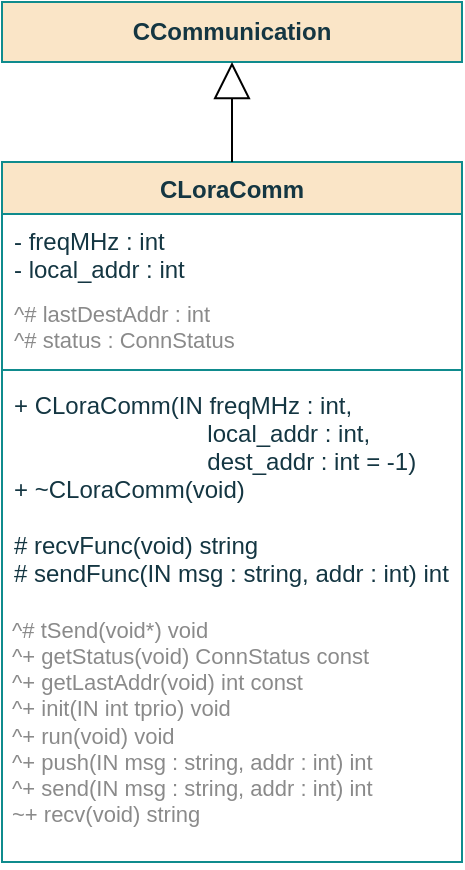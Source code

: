 <mxfile version="16.0.2" type="github" pages="4">
  <diagram id="fWEu4t-EW_wei3MwVTip" name="Class">
    <mxGraphModel dx="771" dy="437" grid="1" gridSize="10" guides="1" tooltips="1" connect="1" arrows="1" fold="1" page="1" pageScale="1" pageWidth="850" pageHeight="1100" math="0" shadow="0">
      <root>
        <mxCell id="0" />
        <mxCell id="1" parent="0" />
        <mxCell id="c93XpwLS8CslaClu3LFZ-1" value="CLoraComm" style="swimlane;fontStyle=1;align=center;verticalAlign=top;childLayout=stackLayout;horizontal=1;startSize=26;horizontalStack=0;resizeParent=1;resizeParentMax=0;resizeLast=0;collapsible=1;marginBottom=0;fillColor=#FAE5C7;strokeColor=#0F8B8D;fontColor=#143642;" parent="1" vertex="1">
          <mxGeometry x="310" y="160" width="230" height="350" as="geometry" />
        </mxCell>
        <mxCell id="c93XpwLS8CslaClu3LFZ-2" value="- freqMHz : int&#xa;- local_addr : int&#xa;&#xa;&#xa;&#xa;&#xa;&#xa;" style="text;strokeColor=none;fillColor=none;align=left;verticalAlign=top;spacingLeft=4;spacingRight=4;overflow=hidden;rotatable=0;points=[[0,0.5],[1,0.5]];portConstraint=eastwest;fontColor=#143642;" parent="c93XpwLS8CslaClu3LFZ-1" vertex="1">
          <mxGeometry y="26" width="230" height="74" as="geometry" />
        </mxCell>
        <mxCell id="c93XpwLS8CslaClu3LFZ-3" value="" style="line;strokeWidth=1;fillColor=none;align=left;verticalAlign=middle;spacingTop=-1;spacingLeft=3;spacingRight=3;rotatable=0;labelPosition=right;points=[];portConstraint=eastwest;labelBackgroundColor=#DAD2D8;strokeColor=#0F8B8D;fontColor=#143642;" parent="c93XpwLS8CslaClu3LFZ-1" vertex="1">
          <mxGeometry y="100" width="230" height="8" as="geometry" />
        </mxCell>
        <mxCell id="c93XpwLS8CslaClu3LFZ-4" value="+ CLoraComm(IN freqMHz : int,&#xa;                             local_addr : int,&#xa;                             dest_addr : int = -1)&#xa;+ ~CLoraComm(void)&#xa;&#xa;# recvFunc(void) string&#xa;# sendFunc(IN msg : string, addr : int) int &#xa;&#xa;&#xa;&#xa;" style="text;strokeColor=none;fillColor=none;align=left;verticalAlign=top;spacingLeft=4;spacingRight=4;overflow=hidden;rotatable=0;points=[[0,0.5],[1,0.5]];portConstraint=eastwest;fontColor=#143642;" parent="c93XpwLS8CslaClu3LFZ-1" vertex="1">
          <mxGeometry y="108" width="230" height="242" as="geometry" />
        </mxCell>
        <mxCell id="QjQafICjfFNIdCcySg0X-1" value="CCommunication" style="rounded=0;whiteSpace=wrap;html=1;sketch=0;fontColor=#143642;strokeColor=#0F8B8D;fillColor=#FAE5C7;fontStyle=1" parent="1" vertex="1">
          <mxGeometry x="310" y="80" width="230" height="30" as="geometry" />
        </mxCell>
        <mxCell id="QjQafICjfFNIdCcySg0X-2" value="" style="endArrow=block;endSize=16;endFill=0;html=1;rounded=0;exitX=0.5;exitY=0;exitDx=0;exitDy=0;entryX=0.5;entryY=1;entryDx=0;entryDy=0;" parent="1" source="c93XpwLS8CslaClu3LFZ-1" target="QjQafICjfFNIdCcySg0X-1" edge="1">
          <mxGeometry width="160" relative="1" as="geometry">
            <mxPoint x="510" y="174.76" as="sourcePoint" />
            <mxPoint x="600" y="175" as="targetPoint" />
          </mxGeometry>
        </mxCell>
        <mxCell id="4q7A1GU3DQohU1U9Y9Zb-1" value="&lt;div style=&quot;font-size: 11px&quot;&gt;&lt;font style=&quot;font-size: 11px&quot; color=&quot;#8A8A8A&quot;&gt;^# tSend(void*) void&lt;br&gt;&lt;/font&gt;&lt;/div&gt;&lt;font color=&quot;#8A8A8A&quot;&gt;^+ getStatus(void) ConnStatus const&lt;br&gt;^+ getLastAddr(void) int const&lt;br&gt;^+ init(IN int tprio) void&lt;br&gt;^+ run(void) void&lt;br&gt;^+ push(IN msg : string, addr : int) int&lt;br&gt;^+ send(IN msg : string, addr : int) int&lt;br&gt;~+ recv(void) string&lt;/font&gt;&lt;font style=&quot;font-size: 11px&quot; color=&quot;#8A8A8A&quot;&gt;&lt;/font&gt;" style="text;html=1;align=left;verticalAlign=middle;resizable=0;points=[];autosize=1;strokeColor=none;fillColor=none;opacity=10;fontSize=11;" parent="1" vertex="1">
          <mxGeometry x="313" y="380" width="210" height="120" as="geometry" />
        </mxCell>
        <mxCell id="p3pLkMQFLFGtmMH7MZTp-1" value="&lt;br&gt;&lt;div&gt;&lt;font style=&quot;font-size: 11px&quot; color=&quot;#8A8A8A&quot;&gt;^# lastDestAddr : int&lt;br&gt;&lt;/font&gt;&lt;/div&gt;&lt;div&gt;&lt;font style=&quot;font-size: 11px&quot; color=&quot;#8A8A8A&quot;&gt;^# status : ConnStatus&lt;br&gt;&lt;/font&gt;&lt;/div&gt;" style="text;html=1;align=left;verticalAlign=middle;resizable=0;points=[];autosize=1;strokeColor=none;fillColor=none;opacity=10;fontSize=11;" parent="1" vertex="1">
          <mxGeometry x="314" y="211" width="140" height="50" as="geometry" />
        </mxCell>
      </root>
    </mxGraphModel>
  </diagram>
  <diagram id="54gmfY9uxFaU0y4bCuxx" name="Constructor">
    <mxGraphModel dx="931" dy="527" grid="1" gridSize="10" guides="1" tooltips="1" connect="1" arrows="1" fold="1" page="1" pageScale="1" pageWidth="850" pageHeight="1100" math="0" shadow="0">
      <root>
        <mxCell id="YE7-BCoIbk_1VqUBDQ1K-0" />
        <mxCell id="YE7-BCoIbk_1VqUBDQ1K-1" parent="YE7-BCoIbk_1VqUBDQ1K-0" />
        <mxCell id="YE7-BCoIbk_1VqUBDQ1K-2" style="edgeStyle=orthogonalEdgeStyle;curved=0;rounded=1;sketch=0;orthogonalLoop=1;jettySize=auto;html=1;exitX=0.5;exitY=1;exitDx=0;exitDy=0;entryX=0.5;entryY=0;entryDx=0;entryDy=0;fontColor=#143642;strokeColor=#A8201A;fillColor=#FAE5C7;" parent="YE7-BCoIbk_1VqUBDQ1K-1" source="YE7-BCoIbk_1VqUBDQ1K-3" edge="1">
          <mxGeometry relative="1" as="geometry">
            <mxPoint x="516.52" y="160" as="targetPoint" />
          </mxGeometry>
        </mxCell>
        <mxCell id="YE7-BCoIbk_1VqUBDQ1K-3" value="&lt;div&gt;CLoraComm&lt;/div&gt;&lt;div&gt;&lt;br&gt;&lt;/div&gt;&lt;div&gt;IN: &lt;span style=&quot;font-weight: normal&quot;&gt;&lt;i&gt;freq, local_addr, dest_addr&lt;/i&gt;&lt;/span&gt;&lt;br&gt;&lt;/div&gt;" style="ellipse;whiteSpace=wrap;html=1;fillColor=#FAE5C7;strokeColor=#0F8B8D;fontColor=#143642;fontStyle=1" parent="YE7-BCoIbk_1VqUBDQ1K-1" vertex="1">
          <mxGeometry x="453.52" y="50" width="125.5" height="70" as="geometry" />
        </mxCell>
        <mxCell id="YE7-BCoIbk_1VqUBDQ1K-4" value="end" style="ellipse;whiteSpace=wrap;html=1;fillColor=#FAE5C7;strokeColor=#0F8B8D;fontColor=#143642;fontStyle=1" parent="YE7-BCoIbk_1VqUBDQ1K-1" vertex="1">
          <mxGeometry x="491" y="560" width="48" height="30" as="geometry" />
        </mxCell>
        <mxCell id="YE7-BCoIbk_1VqUBDQ1K-5" style="edgeStyle=orthogonalEdgeStyle;rounded=1;orthogonalLoop=1;jettySize=auto;html=1;exitX=0.5;exitY=1;exitDx=0;exitDy=0;entryX=0.5;entryY=0;entryDx=0;entryDy=0;fontSize=11;strokeColor=#A8201A;" parent="YE7-BCoIbk_1VqUBDQ1K-1" source="YE7-BCoIbk_1VqUBDQ1K-6" target="YE7-BCoIbk_1VqUBDQ1K-11" edge="1">
          <mxGeometry relative="1" as="geometry" />
        </mxCell>
        <mxCell id="YE7-BCoIbk_1VqUBDQ1K-6" value="LoraBegin(&lt;i&gt;&lt;span style=&quot;font-weight: normal&quot;&gt;freq&lt;/span&gt;&lt;/i&gt;)" style="shape=process;whiteSpace=wrap;html=1;backgroundOutline=1;rounded=0;sketch=0;fontColor=#143642;strokeColor=#0F8B8D;fillColor=#FAE5C7;fontStyle=1" parent="YE7-BCoIbk_1VqUBDQ1K-1" vertex="1">
          <mxGeometry x="434.68" y="330" width="160.64" height="30" as="geometry" />
        </mxCell>
        <mxCell id="YE7-BCoIbk_1VqUBDQ1K-7" style="edgeStyle=orthogonalEdgeStyle;rounded=1;orthogonalLoop=1;jettySize=auto;html=1;fontSize=11;strokeColor=#A8201A;startArrow=none;" parent="YE7-BCoIbk_1VqUBDQ1K-1" edge="1">
          <mxGeometry relative="1" as="geometry">
            <mxPoint x="519.48" y="300.0" as="targetPoint" />
            <Array as="points">
              <mxPoint x="684.48" y="300" />
            </Array>
            <mxPoint x="685" y="340" as="sourcePoint" />
          </mxGeometry>
        </mxCell>
        <mxCell id="YE7-BCoIbk_1VqUBDQ1K-8" style="edgeStyle=orthogonalEdgeStyle;rounded=1;orthogonalLoop=1;jettySize=auto;html=1;exitX=1;exitY=0.5;exitDx=0;exitDy=0;entryX=0.5;entryY=1;entryDx=0;entryDy=0;fontSize=11;strokeColor=#A8201A;" parent="YE7-BCoIbk_1VqUBDQ1K-1" source="YE7-BCoIbk_1VqUBDQ1K-11" target="bH7hWhNahAo54aLvGXgK-0" edge="1">
          <mxGeometry relative="1" as="geometry" />
        </mxCell>
        <mxCell id="YE7-BCoIbk_1VqUBDQ1K-9" value="No" style="edgeLabel;html=1;align=center;verticalAlign=middle;resizable=0;points=[];fontSize=11;" parent="YE7-BCoIbk_1VqUBDQ1K-8" vertex="1" connectable="0">
          <mxGeometry x="-0.9" y="-2" relative="1" as="geometry">
            <mxPoint as="offset" />
          </mxGeometry>
        </mxCell>
        <mxCell id="YE7-BCoIbk_1VqUBDQ1K-10" style="edgeStyle=orthogonalEdgeStyle;rounded=1;orthogonalLoop=1;jettySize=auto;html=1;exitX=0;exitY=0.5;exitDx=0;exitDy=0;strokeColor=#A8201A;entryX=0.5;entryY=0;entryDx=0;entryDy=0;" parent="YE7-BCoIbk_1VqUBDQ1K-1" source="YE7-BCoIbk_1VqUBDQ1K-11" edge="1" target="Cegc4bRx0cS60RdjWEaH-2">
          <mxGeometry relative="1" as="geometry">
            <mxPoint x="510.05" y="533" as="targetPoint" />
          </mxGeometry>
        </mxCell>
        <mxCell id="Cegc4bRx0cS60RdjWEaH-0" value="Yes" style="edgeLabel;html=1;align=center;verticalAlign=middle;resizable=0;points=[];" parent="YE7-BCoIbk_1VqUBDQ1K-10" vertex="1" connectable="0">
          <mxGeometry x="-0.814" y="3" relative="1" as="geometry">
            <mxPoint as="offset" />
          </mxGeometry>
        </mxCell>
        <mxCell id="YE7-BCoIbk_1VqUBDQ1K-11" value="&lt;div&gt;Lora&lt;/div&gt;&lt;div&gt;Initialized ?&lt;/div&gt;" style="rhombus;whiteSpace=wrap;html=1;rounded=0;sketch=0;fontColor=#143642;strokeColor=#0F8B8D;fillColor=#FAE5C7;" parent="YE7-BCoIbk_1VqUBDQ1K-1" vertex="1">
          <mxGeometry x="466.0" y="380" width="98" height="90" as="geometry" />
        </mxCell>
        <mxCell id="YE7-BCoIbk_1VqUBDQ1K-12" style="edgeStyle=orthogonalEdgeStyle;rounded=1;orthogonalLoop=1;jettySize=auto;html=1;exitX=0.5;exitY=1;exitDx=0;exitDy=0;entryX=0.5;entryY=0;entryDx=0;entryDy=0;fontSize=11;strokeColor=#A8201A;startArrow=none;" parent="YE7-BCoIbk_1VqUBDQ1K-1" source="YE7-BCoIbk_1VqUBDQ1K-15" target="YE7-BCoIbk_1VqUBDQ1K-6" edge="1">
          <mxGeometry relative="1" as="geometry" />
        </mxCell>
        <mxCell id="YE7-BCoIbk_1VqUBDQ1K-13" style="edgeStyle=orthogonalEdgeStyle;rounded=1;orthogonalLoop=1;jettySize=auto;html=1;exitX=0.5;exitY=1;exitDx=0;exitDy=0;entryX=0.5;entryY=0;entryDx=0;entryDy=0;strokeColor=#A8201A;" parent="YE7-BCoIbk_1VqUBDQ1K-1" source="YE7-BCoIbk_1VqUBDQ1K-14" target="YE7-BCoIbk_1VqUBDQ1K-15" edge="1">
          <mxGeometry relative="1" as="geometry" />
        </mxCell>
        <mxCell id="YE7-BCoIbk_1VqUBDQ1K-14" value="ConfigPins" style="shape=process;whiteSpace=wrap;html=1;backgroundOutline=1;rounded=0;sketch=0;fontColor=#143642;strokeColor=#0F8B8D;fillColor=#FAE5C7;fontStyle=1" parent="YE7-BCoIbk_1VqUBDQ1K-1" vertex="1">
          <mxGeometry x="440" y="240" width="150" height="30" as="geometry" />
        </mxCell>
        <mxCell id="YE7-BCoIbk_1VqUBDQ1K-15" value="" style="ellipse;whiteSpace=wrap;html=1;aspect=fixed;rounded=0;sketch=0;fontColor=#143642;strokeColor=#0F8B8D;fillColor=#FAE5C7;" parent="YE7-BCoIbk_1VqUBDQ1K-1" vertex="1">
          <mxGeometry x="505" y="290" width="20" height="20" as="geometry" />
        </mxCell>
        <mxCell id="YE7-BCoIbk_1VqUBDQ1K-16" value="&lt;b&gt;Log&lt;/b&gt; connection error" style="rounded=0;whiteSpace=wrap;html=1;sketch=0;fontColor=#143642;strokeColor=#0F8B8D;fillColor=#FAE5C7;" parent="YE7-BCoIbk_1VqUBDQ1K-1" vertex="1">
          <mxGeometry x="624.58" y="310" width="120.05" height="37" as="geometry" />
        </mxCell>
        <mxCell id="Cegc4bRx0cS60RdjWEaH-3" style="edgeStyle=orthogonalEdgeStyle;rounded=1;orthogonalLoop=1;jettySize=auto;html=1;exitX=0.5;exitY=1;exitDx=0;exitDy=0;entryX=0.5;entryY=0;entryDx=0;entryDy=0;strokeColor=#A8201A;" parent="YE7-BCoIbk_1VqUBDQ1K-1" source="Cegc4bRx0cS60RdjWEaH-2" target="YE7-BCoIbk_1VqUBDQ1K-4" edge="1">
          <mxGeometry relative="1" as="geometry" />
        </mxCell>
        <mxCell id="Cegc4bRx0cS60RdjWEaH-2" value="&lt;i&gt;status&lt;/i&gt; &amp;lt;- ONLINE" style="rounded=0;whiteSpace=wrap;html=1;sketch=0;fontColor=#143642;strokeColor=#0F8B8D;fillColor=#FAE5C7;" parent="YE7-BCoIbk_1VqUBDQ1K-1" vertex="1">
          <mxGeometry x="441.27" y="510" width="150" height="30" as="geometry" />
        </mxCell>
        <mxCell id="bH7hWhNahAo54aLvGXgK-1" style="edgeStyle=orthogonalEdgeStyle;rounded=1;orthogonalLoop=1;jettySize=auto;html=1;exitX=0.5;exitY=0;exitDx=0;exitDy=0;entryX=0.5;entryY=1;entryDx=0;entryDy=0;strokeColor=#A8201A;" parent="YE7-BCoIbk_1VqUBDQ1K-1" source="bH7hWhNahAo54aLvGXgK-0" target="YE7-BCoIbk_1VqUBDQ1K-16" edge="1">
          <mxGeometry relative="1" as="geometry" />
        </mxCell>
        <mxCell id="bH7hWhNahAo54aLvGXgK-0" value="&lt;i&gt;status&lt;/i&gt; &amp;lt;- ERROR" style="rounded=0;whiteSpace=wrap;html=1;sketch=0;fontColor=#143642;strokeColor=#0F8B8D;fillColor=#FAE5C7;" parent="YE7-BCoIbk_1VqUBDQ1K-1" vertex="1">
          <mxGeometry x="624.58" y="370" width="120" height="30" as="geometry" />
        </mxCell>
        <mxCell id="1Pd6ryFM5ZYYPO_9ZRgA-0" style="edgeStyle=orthogonalEdgeStyle;rounded=1;orthogonalLoop=1;jettySize=auto;html=1;exitX=0.5;exitY=1;exitDx=0;exitDy=0;entryX=0.5;entryY=0;entryDx=0;entryDy=0;strokeColor=#A8201A;" edge="1" parent="YE7-BCoIbk_1VqUBDQ1K-1" source="wl7kxvboMgfMHla-m3ZZ-0" target="YE7-BCoIbk_1VqUBDQ1K-14">
          <mxGeometry relative="1" as="geometry" />
        </mxCell>
        <mxCell id="wl7kxvboMgfMHla-m3ZZ-0" value="&lt;div&gt;freqMHz &amp;lt;- freq&lt;/div&gt;&lt;div&gt;(this)local_addr &amp;lt;- local_addr&lt;/div&gt;&lt;div&gt;lastDestAddr &amp;lt;- dest_addr&lt;br&gt;&lt;/div&gt;" style="rounded=0;whiteSpace=wrap;html=1;sketch=0;fontColor=#143642;strokeColor=#0F8B8D;fillColor=#FAE5C7;fontStyle=2" vertex="1" parent="YE7-BCoIbk_1VqUBDQ1K-1">
          <mxGeometry x="426.27" y="160" width="173.73" height="60" as="geometry" />
        </mxCell>
      </root>
    </mxGraphModel>
  </diagram>
  <diagram id="0hnrLzMrPIrvC21Ddi-R" name="recvFunc">
    <mxGraphModel dx="1350" dy="764" grid="1" gridSize="10" guides="1" tooltips="1" connect="1" arrows="1" fold="1" page="1" pageScale="1" pageWidth="850" pageHeight="1100" math="0" shadow="0">
      <root>
        <mxCell id="DOHKxH0JR9qbzWTHp2MG-0" />
        <mxCell id="DOHKxH0JR9qbzWTHp2MG-1" parent="DOHKxH0JR9qbzWTHp2MG-0" />
        <mxCell id="e-vAVZq-TQv7bJ1IQasg-0" style="edgeStyle=orthogonalEdgeStyle;curved=0;rounded=1;sketch=0;orthogonalLoop=1;jettySize=auto;html=1;exitX=0.5;exitY=1;exitDx=0;exitDy=0;entryX=0.5;entryY=0;entryDx=0;entryDy=0;fontColor=#143642;strokeColor=#A8201A;fillColor=#FAE5C7;" parent="DOHKxH0JR9qbzWTHp2MG-1" source="e-vAVZq-TQv7bJ1IQasg-1" edge="1">
          <mxGeometry relative="1" as="geometry">
            <mxPoint x="425.37" y="170" as="targetPoint" />
          </mxGeometry>
        </mxCell>
        <mxCell id="e-vAVZq-TQv7bJ1IQasg-1" value="&lt;div&gt;RecvFunc&lt;/div&gt;&lt;div&gt;&lt;br&gt;&lt;/div&gt;&lt;div&gt;OUT: &lt;span style=&quot;font-weight: normal&quot;&gt;&lt;i&gt;message&lt;/i&gt;&lt;/span&gt;&lt;br&gt;&lt;/div&gt;" style="ellipse;whiteSpace=wrap;html=1;fillColor=#FAE5C7;strokeColor=#0F8B8D;fontColor=#143642;fontStyle=1" parent="DOHKxH0JR9qbzWTHp2MG-1" vertex="1">
          <mxGeometry x="362.37" y="70" width="125.5" height="60" as="geometry" />
        </mxCell>
        <mxCell id="e-vAVZq-TQv7bJ1IQasg-4" value="Returns &lt;i&gt;message&lt;/i&gt;" style="edgeStyle=orthogonalEdgeStyle;curved=0;rounded=1;sketch=0;orthogonalLoop=1;jettySize=auto;html=1;fontColor=#143642;strokeColor=#A8201A;fillColor=#FAE5C7;entryX=0.5;entryY=0;entryDx=0;entryDy=0;exitX=0.5;exitY=1;exitDx=0;exitDy=0;" parent="DOHKxH0JR9qbzWTHp2MG-1" source="e-vAVZq-TQv7bJ1IQasg-7" target="e-vAVZq-TQv7bJ1IQasg-8" edge="1">
          <mxGeometry relative="1" as="geometry">
            <mxPoint x="425.25" y="270.0" as="sourcePoint" />
            <mxPoint x="425" y="320" as="targetPoint" />
          </mxGeometry>
        </mxCell>
        <mxCell id="e-vAVZq-TQv7bJ1IQasg-7" value="&lt;b&gt;LoraReceive(&lt;/b&gt;&lt;i&gt;local_addr&lt;/i&gt;&lt;b&gt;)&lt;/b&gt;" style="shape=process;whiteSpace=wrap;html=1;backgroundOutline=1;rounded=0;sketch=0;fontColor=#143642;strokeColor=#0F8B8D;fillColor=#FAE5C7;" parent="DOHKxH0JR9qbzWTHp2MG-1" vertex="1">
          <mxGeometry x="330.13" y="170" width="190" height="40" as="geometry" />
        </mxCell>
        <mxCell id="e-vAVZq-TQv7bJ1IQasg-8" value="End" style="ellipse;whiteSpace=wrap;html=1;fillColor=#FAE5C7;strokeColor=#0F8B8D;fontColor=#143642;fontStyle=1" parent="DOHKxH0JR9qbzWTHp2MG-1" vertex="1">
          <mxGeometry x="396" y="260" width="58.25" height="40" as="geometry" />
        </mxCell>
      </root>
    </mxGraphModel>
  </diagram>
  <diagram id="gWrtyDDD40syY5j1oNSI" name="sendFunc">
    <mxGraphModel dx="540" dy="306" grid="1" gridSize="10" guides="1" tooltips="1" connect="1" arrows="1" fold="1" page="1" pageScale="1" pageWidth="850" pageHeight="1100" math="0" shadow="0">
      <root>
        <mxCell id="RDyHwdaBcesgnNNwkRJs-0" />
        <mxCell id="RDyHwdaBcesgnNNwkRJs-1" parent="RDyHwdaBcesgnNNwkRJs-0" />
        <mxCell id="wjFGaoBwL620pTEoWvO4-0" style="edgeStyle=orthogonalEdgeStyle;rounded=1;orthogonalLoop=1;jettySize=auto;html=1;exitX=0.5;exitY=1;exitDx=0;exitDy=0;entryX=0.5;entryY=0;entryDx=0;entryDy=0;strokeColor=#A8201A;" parent="RDyHwdaBcesgnNNwkRJs-1" source="HvuOJu0QvIcgFktLaoCL-1" target="HvuOJu0QvIcgFktLaoCL-3" edge="1">
          <mxGeometry relative="1" as="geometry" />
        </mxCell>
        <mxCell id="HvuOJu0QvIcgFktLaoCL-1" value="&lt;div&gt;SendFunc&lt;/div&gt;&lt;div&gt;&lt;br&gt;&lt;/div&gt;&lt;div&gt;IN:&lt;i&gt; &lt;span style=&quot;font-weight: normal&quot;&gt;msg, addr&lt;/span&gt;&lt;/i&gt;&lt;span style=&quot;font-weight: normal&quot;&gt;&lt;/span&gt;&lt;br&gt;&lt;/div&gt;" style="ellipse;whiteSpace=wrap;html=1;fillColor=#FAE5C7;strokeColor=#0F8B8D;fontColor=#143642;fontStyle=1" parent="RDyHwdaBcesgnNNwkRJs-1" vertex="1">
          <mxGeometry x="362.37" y="70" width="125.5" height="60" as="geometry" />
        </mxCell>
        <mxCell id="HvuOJu0QvIcgFktLaoCL-2" value="" style="edgeStyle=orthogonalEdgeStyle;curved=0;rounded=1;sketch=0;orthogonalLoop=1;jettySize=auto;html=1;fontColor=#143642;strokeColor=#A8201A;fillColor=#FAE5C7;entryX=0.5;entryY=0;entryDx=0;entryDy=0;exitX=0.5;exitY=1;exitDx=0;exitDy=0;" parent="RDyHwdaBcesgnNNwkRJs-1" source="HvuOJu0QvIcgFktLaoCL-3" target="HvuOJu0QvIcgFktLaoCL-4" edge="1">
          <mxGeometry relative="1" as="geometry">
            <mxPoint x="425.25" y="270.0" as="sourcePoint" />
            <mxPoint x="425" y="320" as="targetPoint" />
          </mxGeometry>
        </mxCell>
        <mxCell id="HvuOJu0QvIcgFktLaoCL-3" value="&lt;b&gt;LoraSend(&lt;/b&gt;&lt;i&gt;&lt;span style=&quot;font-weight: normal&quot;&gt;addr&lt;/span&gt;&lt;/i&gt;&lt;b&gt;, &lt;/b&gt;&lt;i&gt;local_addr, msg&lt;/i&gt;&lt;b&gt;)&lt;/b&gt;" style="shape=process;whiteSpace=wrap;html=1;backgroundOutline=1;rounded=0;sketch=0;fontColor=#143642;strokeColor=#0F8B8D;fillColor=#FAE5C7;size=0.053;" parent="RDyHwdaBcesgnNNwkRJs-1" vertex="1">
          <mxGeometry x="330" y="160" width="190.37" height="40" as="geometry" />
        </mxCell>
        <mxCell id="HvuOJu0QvIcgFktLaoCL-4" value="End" style="ellipse;whiteSpace=wrap;html=1;fillColor=#FAE5C7;strokeColor=#0F8B8D;fontColor=#143642;fontStyle=1" parent="RDyHwdaBcesgnNNwkRJs-1" vertex="1">
          <mxGeometry x="396" y="240" width="58.25" height="40" as="geometry" />
        </mxCell>
      </root>
    </mxGraphModel>
  </diagram>
</mxfile>
